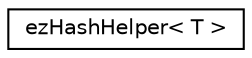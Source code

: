digraph "Graphical Class Hierarchy"
{
 // LATEX_PDF_SIZE
  edge [fontname="Helvetica",fontsize="10",labelfontname="Helvetica",labelfontsize="10"];
  node [fontname="Helvetica",fontsize="10",shape=record];
  rankdir="LR";
  Node0 [label="ezHashHelper\< T \>",height=0.2,width=0.4,color="black", fillcolor="white", style="filled",URL="$dc/d65/structez_hash_helper.htm",tooltip="Helper struct to calculate the Hash of different types."];
}
